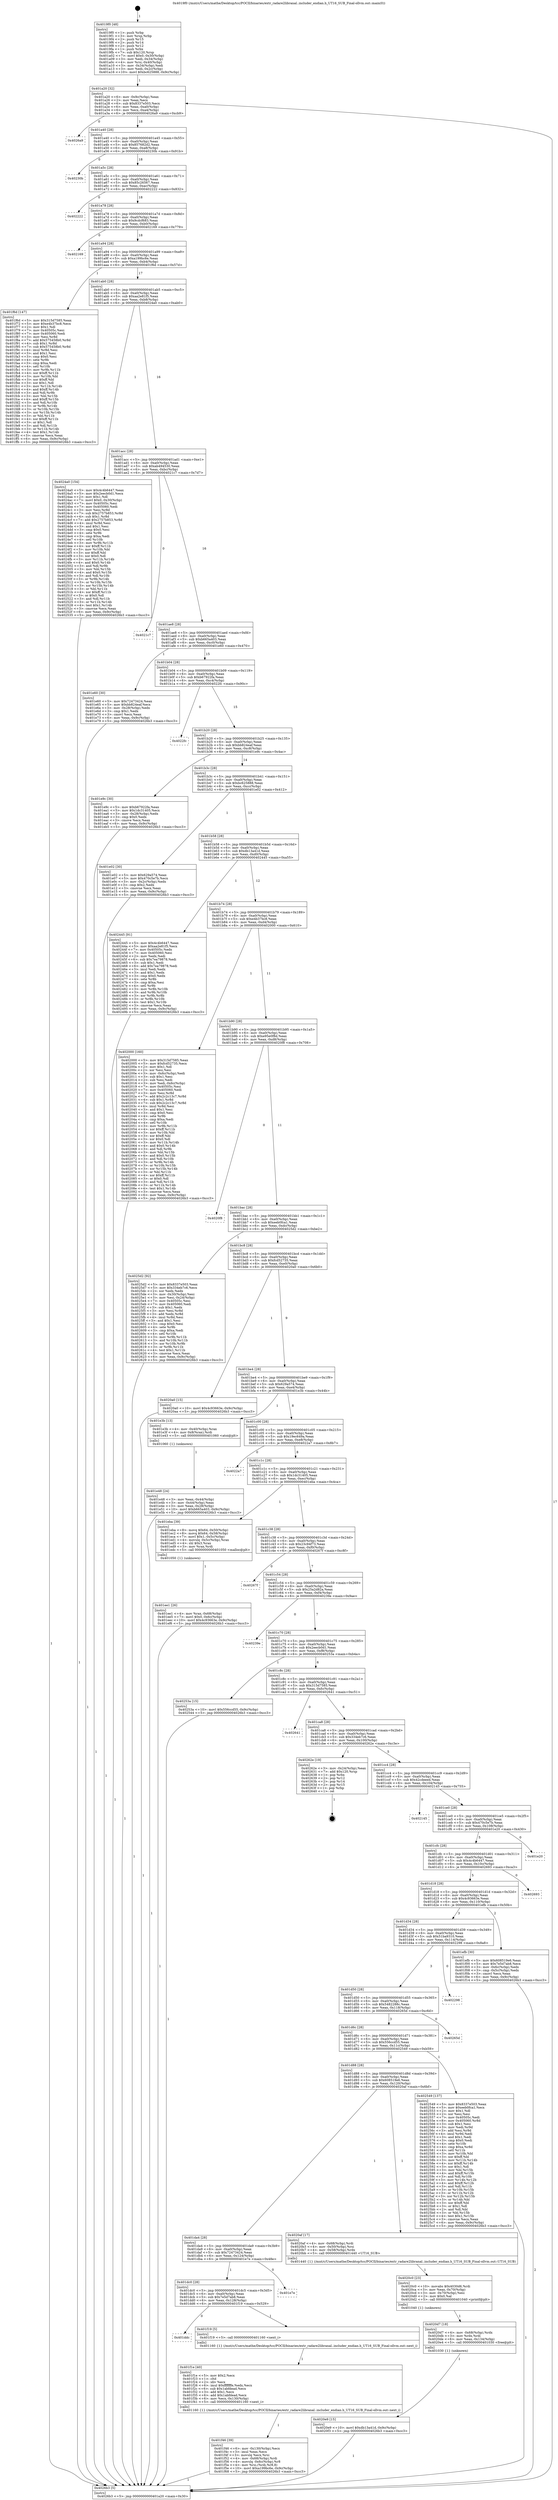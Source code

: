 digraph "0x4019f0" {
  label = "0x4019f0 (/mnt/c/Users/mathe/Desktop/tcc/POCII/binaries/extr_radare2libranal..includer_endian.h_UT16_SUB_Final-ollvm.out::main(0))"
  labelloc = "t"
  node[shape=record]

  Entry [label="",width=0.3,height=0.3,shape=circle,fillcolor=black,style=filled]
  "0x401a20" [label="{
     0x401a20 [32]\l
     | [instrs]\l
     &nbsp;&nbsp;0x401a20 \<+6\>: mov -0x9c(%rbp),%eax\l
     &nbsp;&nbsp;0x401a26 \<+2\>: mov %eax,%ecx\l
     &nbsp;&nbsp;0x401a28 \<+6\>: sub $0x8337e503,%ecx\l
     &nbsp;&nbsp;0x401a2e \<+6\>: mov %eax,-0xa0(%rbp)\l
     &nbsp;&nbsp;0x401a34 \<+6\>: mov %ecx,-0xa4(%rbp)\l
     &nbsp;&nbsp;0x401a3a \<+6\>: je 00000000004026a9 \<main+0xcb9\>\l
  }"]
  "0x4026a9" [label="{
     0x4026a9\l
  }", style=dashed]
  "0x401a40" [label="{
     0x401a40 [28]\l
     | [instrs]\l
     &nbsp;&nbsp;0x401a40 \<+5\>: jmp 0000000000401a45 \<main+0x55\>\l
     &nbsp;&nbsp;0x401a45 \<+6\>: mov -0xa0(%rbp),%eax\l
     &nbsp;&nbsp;0x401a4b \<+5\>: sub $0x857682d2,%eax\l
     &nbsp;&nbsp;0x401a50 \<+6\>: mov %eax,-0xa8(%rbp)\l
     &nbsp;&nbsp;0x401a56 \<+6\>: je 000000000040230b \<main+0x91b\>\l
  }"]
  Exit [label="",width=0.3,height=0.3,shape=circle,fillcolor=black,style=filled,peripheries=2]
  "0x40230b" [label="{
     0x40230b\l
  }", style=dashed]
  "0x401a5c" [label="{
     0x401a5c [28]\l
     | [instrs]\l
     &nbsp;&nbsp;0x401a5c \<+5\>: jmp 0000000000401a61 \<main+0x71\>\l
     &nbsp;&nbsp;0x401a61 \<+6\>: mov -0xa0(%rbp),%eax\l
     &nbsp;&nbsp;0x401a67 \<+5\>: sub $0x85c26567,%eax\l
     &nbsp;&nbsp;0x401a6c \<+6\>: mov %eax,-0xac(%rbp)\l
     &nbsp;&nbsp;0x401a72 \<+6\>: je 0000000000402222 \<main+0x832\>\l
  }"]
  "0x4020e9" [label="{
     0x4020e9 [15]\l
     | [instrs]\l
     &nbsp;&nbsp;0x4020e9 \<+10\>: movl $0xdb13a41d,-0x9c(%rbp)\l
     &nbsp;&nbsp;0x4020f3 \<+5\>: jmp 00000000004026b3 \<main+0xcc3\>\l
  }"]
  "0x402222" [label="{
     0x402222\l
  }", style=dashed]
  "0x401a78" [label="{
     0x401a78 [28]\l
     | [instrs]\l
     &nbsp;&nbsp;0x401a78 \<+5\>: jmp 0000000000401a7d \<main+0x8d\>\l
     &nbsp;&nbsp;0x401a7d \<+6\>: mov -0xa0(%rbp),%eax\l
     &nbsp;&nbsp;0x401a83 \<+5\>: sub $0x9cdcf683,%eax\l
     &nbsp;&nbsp;0x401a88 \<+6\>: mov %eax,-0xb0(%rbp)\l
     &nbsp;&nbsp;0x401a8e \<+6\>: je 0000000000402169 \<main+0x779\>\l
  }"]
  "0x4020d7" [label="{
     0x4020d7 [18]\l
     | [instrs]\l
     &nbsp;&nbsp;0x4020d7 \<+4\>: mov -0x68(%rbp),%rdx\l
     &nbsp;&nbsp;0x4020db \<+3\>: mov %rdx,%rdi\l
     &nbsp;&nbsp;0x4020de \<+6\>: mov %eax,-0x134(%rbp)\l
     &nbsp;&nbsp;0x4020e4 \<+5\>: call 0000000000401030 \<free@plt\>\l
     | [calls]\l
     &nbsp;&nbsp;0x401030 \{1\} (unknown)\l
  }"]
  "0x402169" [label="{
     0x402169\l
  }", style=dashed]
  "0x401a94" [label="{
     0x401a94 [28]\l
     | [instrs]\l
     &nbsp;&nbsp;0x401a94 \<+5\>: jmp 0000000000401a99 \<main+0xa9\>\l
     &nbsp;&nbsp;0x401a99 \<+6\>: mov -0xa0(%rbp),%eax\l
     &nbsp;&nbsp;0x401a9f \<+5\>: sub $0xa199bc6e,%eax\l
     &nbsp;&nbsp;0x401aa4 \<+6\>: mov %eax,-0xb4(%rbp)\l
     &nbsp;&nbsp;0x401aaa \<+6\>: je 0000000000401f6d \<main+0x57d\>\l
  }"]
  "0x4020c0" [label="{
     0x4020c0 [23]\l
     | [instrs]\l
     &nbsp;&nbsp;0x4020c0 \<+10\>: movabs $0x4030d6,%rdi\l
     &nbsp;&nbsp;0x4020ca \<+3\>: mov %eax,-0x70(%rbp)\l
     &nbsp;&nbsp;0x4020cd \<+3\>: mov -0x70(%rbp),%esi\l
     &nbsp;&nbsp;0x4020d0 \<+2\>: mov $0x0,%al\l
     &nbsp;&nbsp;0x4020d2 \<+5\>: call 0000000000401040 \<printf@plt\>\l
     | [calls]\l
     &nbsp;&nbsp;0x401040 \{1\} (unknown)\l
  }"]
  "0x401f6d" [label="{
     0x401f6d [147]\l
     | [instrs]\l
     &nbsp;&nbsp;0x401f6d \<+5\>: mov $0x315d7585,%eax\l
     &nbsp;&nbsp;0x401f72 \<+5\>: mov $0xe4b37bc8,%ecx\l
     &nbsp;&nbsp;0x401f77 \<+2\>: mov $0x1,%dl\l
     &nbsp;&nbsp;0x401f79 \<+7\>: mov 0x40505c,%esi\l
     &nbsp;&nbsp;0x401f80 \<+7\>: mov 0x405060,%edi\l
     &nbsp;&nbsp;0x401f87 \<+3\>: mov %esi,%r8d\l
     &nbsp;&nbsp;0x401f8a \<+7\>: add $0x575458b0,%r8d\l
     &nbsp;&nbsp;0x401f91 \<+4\>: sub $0x1,%r8d\l
     &nbsp;&nbsp;0x401f95 \<+7\>: sub $0x575458b0,%r8d\l
     &nbsp;&nbsp;0x401f9c \<+4\>: imul %r8d,%esi\l
     &nbsp;&nbsp;0x401fa0 \<+3\>: and $0x1,%esi\l
     &nbsp;&nbsp;0x401fa3 \<+3\>: cmp $0x0,%esi\l
     &nbsp;&nbsp;0x401fa6 \<+4\>: sete %r9b\l
     &nbsp;&nbsp;0x401faa \<+3\>: cmp $0xa,%edi\l
     &nbsp;&nbsp;0x401fad \<+4\>: setl %r10b\l
     &nbsp;&nbsp;0x401fb1 \<+3\>: mov %r9b,%r11b\l
     &nbsp;&nbsp;0x401fb4 \<+4\>: xor $0xff,%r11b\l
     &nbsp;&nbsp;0x401fb8 \<+3\>: mov %r10b,%bl\l
     &nbsp;&nbsp;0x401fbb \<+3\>: xor $0xff,%bl\l
     &nbsp;&nbsp;0x401fbe \<+3\>: xor $0x1,%dl\l
     &nbsp;&nbsp;0x401fc1 \<+3\>: mov %r11b,%r14b\l
     &nbsp;&nbsp;0x401fc4 \<+4\>: and $0xff,%r14b\l
     &nbsp;&nbsp;0x401fc8 \<+3\>: and %dl,%r9b\l
     &nbsp;&nbsp;0x401fcb \<+3\>: mov %bl,%r15b\l
     &nbsp;&nbsp;0x401fce \<+4\>: and $0xff,%r15b\l
     &nbsp;&nbsp;0x401fd2 \<+3\>: and %dl,%r10b\l
     &nbsp;&nbsp;0x401fd5 \<+3\>: or %r9b,%r14b\l
     &nbsp;&nbsp;0x401fd8 \<+3\>: or %r10b,%r15b\l
     &nbsp;&nbsp;0x401fdb \<+3\>: xor %r15b,%r14b\l
     &nbsp;&nbsp;0x401fde \<+3\>: or %bl,%r11b\l
     &nbsp;&nbsp;0x401fe1 \<+4\>: xor $0xff,%r11b\l
     &nbsp;&nbsp;0x401fe5 \<+3\>: or $0x1,%dl\l
     &nbsp;&nbsp;0x401fe8 \<+3\>: and %dl,%r11b\l
     &nbsp;&nbsp;0x401feb \<+3\>: or %r11b,%r14b\l
     &nbsp;&nbsp;0x401fee \<+4\>: test $0x1,%r14b\l
     &nbsp;&nbsp;0x401ff2 \<+3\>: cmovne %ecx,%eax\l
     &nbsp;&nbsp;0x401ff5 \<+6\>: mov %eax,-0x9c(%rbp)\l
     &nbsp;&nbsp;0x401ffb \<+5\>: jmp 00000000004026b3 \<main+0xcc3\>\l
  }"]
  "0x401ab0" [label="{
     0x401ab0 [28]\l
     | [instrs]\l
     &nbsp;&nbsp;0x401ab0 \<+5\>: jmp 0000000000401ab5 \<main+0xc5\>\l
     &nbsp;&nbsp;0x401ab5 \<+6\>: mov -0xa0(%rbp),%eax\l
     &nbsp;&nbsp;0x401abb \<+5\>: sub $0xaa2e81f5,%eax\l
     &nbsp;&nbsp;0x401ac0 \<+6\>: mov %eax,-0xb8(%rbp)\l
     &nbsp;&nbsp;0x401ac6 \<+6\>: je 00000000004024a0 \<main+0xab0\>\l
  }"]
  "0x401f46" [label="{
     0x401f46 [39]\l
     | [instrs]\l
     &nbsp;&nbsp;0x401f46 \<+6\>: mov -0x130(%rbp),%ecx\l
     &nbsp;&nbsp;0x401f4c \<+3\>: imul %eax,%ecx\l
     &nbsp;&nbsp;0x401f4f \<+3\>: movslq %ecx,%rsi\l
     &nbsp;&nbsp;0x401f52 \<+4\>: mov -0x68(%rbp),%rdi\l
     &nbsp;&nbsp;0x401f56 \<+4\>: movslq -0x6c(%rbp),%r8\l
     &nbsp;&nbsp;0x401f5a \<+4\>: mov %rsi,(%rdi,%r8,8)\l
     &nbsp;&nbsp;0x401f5e \<+10\>: movl $0xa199bc6e,-0x9c(%rbp)\l
     &nbsp;&nbsp;0x401f68 \<+5\>: jmp 00000000004026b3 \<main+0xcc3\>\l
  }"]
  "0x4024a0" [label="{
     0x4024a0 [154]\l
     | [instrs]\l
     &nbsp;&nbsp;0x4024a0 \<+5\>: mov $0x4c4b6447,%eax\l
     &nbsp;&nbsp;0x4024a5 \<+5\>: mov $0x2eecb0d1,%ecx\l
     &nbsp;&nbsp;0x4024aa \<+2\>: mov $0x1,%dl\l
     &nbsp;&nbsp;0x4024ac \<+7\>: movl $0x0,-0x30(%rbp)\l
     &nbsp;&nbsp;0x4024b3 \<+7\>: mov 0x40505c,%esi\l
     &nbsp;&nbsp;0x4024ba \<+7\>: mov 0x405060,%edi\l
     &nbsp;&nbsp;0x4024c1 \<+3\>: mov %esi,%r8d\l
     &nbsp;&nbsp;0x4024c4 \<+7\>: sub $0x2757b853,%r8d\l
     &nbsp;&nbsp;0x4024cb \<+4\>: sub $0x1,%r8d\l
     &nbsp;&nbsp;0x4024cf \<+7\>: add $0x2757b853,%r8d\l
     &nbsp;&nbsp;0x4024d6 \<+4\>: imul %r8d,%esi\l
     &nbsp;&nbsp;0x4024da \<+3\>: and $0x1,%esi\l
     &nbsp;&nbsp;0x4024dd \<+3\>: cmp $0x0,%esi\l
     &nbsp;&nbsp;0x4024e0 \<+4\>: sete %r9b\l
     &nbsp;&nbsp;0x4024e4 \<+3\>: cmp $0xa,%edi\l
     &nbsp;&nbsp;0x4024e7 \<+4\>: setl %r10b\l
     &nbsp;&nbsp;0x4024eb \<+3\>: mov %r9b,%r11b\l
     &nbsp;&nbsp;0x4024ee \<+4\>: xor $0xff,%r11b\l
     &nbsp;&nbsp;0x4024f2 \<+3\>: mov %r10b,%bl\l
     &nbsp;&nbsp;0x4024f5 \<+3\>: xor $0xff,%bl\l
     &nbsp;&nbsp;0x4024f8 \<+3\>: xor $0x0,%dl\l
     &nbsp;&nbsp;0x4024fb \<+3\>: mov %r11b,%r14b\l
     &nbsp;&nbsp;0x4024fe \<+4\>: and $0x0,%r14b\l
     &nbsp;&nbsp;0x402502 \<+3\>: and %dl,%r9b\l
     &nbsp;&nbsp;0x402505 \<+3\>: mov %bl,%r15b\l
     &nbsp;&nbsp;0x402508 \<+4\>: and $0x0,%r15b\l
     &nbsp;&nbsp;0x40250c \<+3\>: and %dl,%r10b\l
     &nbsp;&nbsp;0x40250f \<+3\>: or %r9b,%r14b\l
     &nbsp;&nbsp;0x402512 \<+3\>: or %r10b,%r15b\l
     &nbsp;&nbsp;0x402515 \<+3\>: xor %r15b,%r14b\l
     &nbsp;&nbsp;0x402518 \<+3\>: or %bl,%r11b\l
     &nbsp;&nbsp;0x40251b \<+4\>: xor $0xff,%r11b\l
     &nbsp;&nbsp;0x40251f \<+3\>: or $0x0,%dl\l
     &nbsp;&nbsp;0x402522 \<+3\>: and %dl,%r11b\l
     &nbsp;&nbsp;0x402525 \<+3\>: or %r11b,%r14b\l
     &nbsp;&nbsp;0x402528 \<+4\>: test $0x1,%r14b\l
     &nbsp;&nbsp;0x40252c \<+3\>: cmovne %ecx,%eax\l
     &nbsp;&nbsp;0x40252f \<+6\>: mov %eax,-0x9c(%rbp)\l
     &nbsp;&nbsp;0x402535 \<+5\>: jmp 00000000004026b3 \<main+0xcc3\>\l
  }"]
  "0x401acc" [label="{
     0x401acc [28]\l
     | [instrs]\l
     &nbsp;&nbsp;0x401acc \<+5\>: jmp 0000000000401ad1 \<main+0xe1\>\l
     &nbsp;&nbsp;0x401ad1 \<+6\>: mov -0xa0(%rbp),%eax\l
     &nbsp;&nbsp;0x401ad7 \<+5\>: sub $0xab494530,%eax\l
     &nbsp;&nbsp;0x401adc \<+6\>: mov %eax,-0xbc(%rbp)\l
     &nbsp;&nbsp;0x401ae2 \<+6\>: je 00000000004021c7 \<main+0x7d7\>\l
  }"]
  "0x401f1e" [label="{
     0x401f1e [40]\l
     | [instrs]\l
     &nbsp;&nbsp;0x401f1e \<+5\>: mov $0x2,%ecx\l
     &nbsp;&nbsp;0x401f23 \<+1\>: cltd\l
     &nbsp;&nbsp;0x401f24 \<+2\>: idiv %ecx\l
     &nbsp;&nbsp;0x401f26 \<+6\>: imul $0xfffffffe,%edx,%ecx\l
     &nbsp;&nbsp;0x401f2c \<+6\>: sub $0x1abfdead,%ecx\l
     &nbsp;&nbsp;0x401f32 \<+3\>: add $0x1,%ecx\l
     &nbsp;&nbsp;0x401f35 \<+6\>: add $0x1abfdead,%ecx\l
     &nbsp;&nbsp;0x401f3b \<+6\>: mov %ecx,-0x130(%rbp)\l
     &nbsp;&nbsp;0x401f41 \<+5\>: call 0000000000401160 \<next_i\>\l
     | [calls]\l
     &nbsp;&nbsp;0x401160 \{1\} (/mnt/c/Users/mathe/Desktop/tcc/POCII/binaries/extr_radare2libranal..includer_endian.h_UT16_SUB_Final-ollvm.out::next_i)\l
  }"]
  "0x4021c7" [label="{
     0x4021c7\l
  }", style=dashed]
  "0x401ae8" [label="{
     0x401ae8 [28]\l
     | [instrs]\l
     &nbsp;&nbsp;0x401ae8 \<+5\>: jmp 0000000000401aed \<main+0xfd\>\l
     &nbsp;&nbsp;0x401aed \<+6\>: mov -0xa0(%rbp),%eax\l
     &nbsp;&nbsp;0x401af3 \<+5\>: sub $0xb665a403,%eax\l
     &nbsp;&nbsp;0x401af8 \<+6\>: mov %eax,-0xc0(%rbp)\l
     &nbsp;&nbsp;0x401afe \<+6\>: je 0000000000401e60 \<main+0x470\>\l
  }"]
  "0x401ddc" [label="{
     0x401ddc\l
  }", style=dashed]
  "0x401e60" [label="{
     0x401e60 [30]\l
     | [instrs]\l
     &nbsp;&nbsp;0x401e60 \<+5\>: mov $0x72473424,%eax\l
     &nbsp;&nbsp;0x401e65 \<+5\>: mov $0xbb824eaf,%ecx\l
     &nbsp;&nbsp;0x401e6a \<+3\>: mov -0x28(%rbp),%edx\l
     &nbsp;&nbsp;0x401e6d \<+3\>: cmp $0x1,%edx\l
     &nbsp;&nbsp;0x401e70 \<+3\>: cmovl %ecx,%eax\l
     &nbsp;&nbsp;0x401e73 \<+6\>: mov %eax,-0x9c(%rbp)\l
     &nbsp;&nbsp;0x401e79 \<+5\>: jmp 00000000004026b3 \<main+0xcc3\>\l
  }"]
  "0x401b04" [label="{
     0x401b04 [28]\l
     | [instrs]\l
     &nbsp;&nbsp;0x401b04 \<+5\>: jmp 0000000000401b09 \<main+0x119\>\l
     &nbsp;&nbsp;0x401b09 \<+6\>: mov -0xa0(%rbp),%eax\l
     &nbsp;&nbsp;0x401b0f \<+5\>: sub $0xb67922fa,%eax\l
     &nbsp;&nbsp;0x401b14 \<+6\>: mov %eax,-0xc4(%rbp)\l
     &nbsp;&nbsp;0x401b1a \<+6\>: je 00000000004022fc \<main+0x90c\>\l
  }"]
  "0x401f19" [label="{
     0x401f19 [5]\l
     | [instrs]\l
     &nbsp;&nbsp;0x401f19 \<+5\>: call 0000000000401160 \<next_i\>\l
     | [calls]\l
     &nbsp;&nbsp;0x401160 \{1\} (/mnt/c/Users/mathe/Desktop/tcc/POCII/binaries/extr_radare2libranal..includer_endian.h_UT16_SUB_Final-ollvm.out::next_i)\l
  }"]
  "0x4022fc" [label="{
     0x4022fc\l
  }", style=dashed]
  "0x401b20" [label="{
     0x401b20 [28]\l
     | [instrs]\l
     &nbsp;&nbsp;0x401b20 \<+5\>: jmp 0000000000401b25 \<main+0x135\>\l
     &nbsp;&nbsp;0x401b25 \<+6\>: mov -0xa0(%rbp),%eax\l
     &nbsp;&nbsp;0x401b2b \<+5\>: sub $0xbb824eaf,%eax\l
     &nbsp;&nbsp;0x401b30 \<+6\>: mov %eax,-0xc8(%rbp)\l
     &nbsp;&nbsp;0x401b36 \<+6\>: je 0000000000401e9c \<main+0x4ac\>\l
  }"]
  "0x401dc0" [label="{
     0x401dc0 [28]\l
     | [instrs]\l
     &nbsp;&nbsp;0x401dc0 \<+5\>: jmp 0000000000401dc5 \<main+0x3d5\>\l
     &nbsp;&nbsp;0x401dc5 \<+6\>: mov -0xa0(%rbp),%eax\l
     &nbsp;&nbsp;0x401dcb \<+5\>: sub $0x7e5d7ab8,%eax\l
     &nbsp;&nbsp;0x401dd0 \<+6\>: mov %eax,-0x128(%rbp)\l
     &nbsp;&nbsp;0x401dd6 \<+6\>: je 0000000000401f19 \<main+0x529\>\l
  }"]
  "0x401e9c" [label="{
     0x401e9c [30]\l
     | [instrs]\l
     &nbsp;&nbsp;0x401e9c \<+5\>: mov $0xb67922fa,%eax\l
     &nbsp;&nbsp;0x401ea1 \<+5\>: mov $0x1dc31405,%ecx\l
     &nbsp;&nbsp;0x401ea6 \<+3\>: mov -0x28(%rbp),%edx\l
     &nbsp;&nbsp;0x401ea9 \<+3\>: cmp $0x0,%edx\l
     &nbsp;&nbsp;0x401eac \<+3\>: cmove %ecx,%eax\l
     &nbsp;&nbsp;0x401eaf \<+6\>: mov %eax,-0x9c(%rbp)\l
     &nbsp;&nbsp;0x401eb5 \<+5\>: jmp 00000000004026b3 \<main+0xcc3\>\l
  }"]
  "0x401b3c" [label="{
     0x401b3c [28]\l
     | [instrs]\l
     &nbsp;&nbsp;0x401b3c \<+5\>: jmp 0000000000401b41 \<main+0x151\>\l
     &nbsp;&nbsp;0x401b41 \<+6\>: mov -0xa0(%rbp),%eax\l
     &nbsp;&nbsp;0x401b47 \<+5\>: sub $0xbc625888,%eax\l
     &nbsp;&nbsp;0x401b4c \<+6\>: mov %eax,-0xcc(%rbp)\l
     &nbsp;&nbsp;0x401b52 \<+6\>: je 0000000000401e02 \<main+0x412\>\l
  }"]
  "0x401e7e" [label="{
     0x401e7e\l
  }", style=dashed]
  "0x401e02" [label="{
     0x401e02 [30]\l
     | [instrs]\l
     &nbsp;&nbsp;0x401e02 \<+5\>: mov $0x629a574,%eax\l
     &nbsp;&nbsp;0x401e07 \<+5\>: mov $0x470c5e7b,%ecx\l
     &nbsp;&nbsp;0x401e0c \<+3\>: mov -0x2c(%rbp),%edx\l
     &nbsp;&nbsp;0x401e0f \<+3\>: cmp $0x2,%edx\l
     &nbsp;&nbsp;0x401e12 \<+3\>: cmovne %ecx,%eax\l
     &nbsp;&nbsp;0x401e15 \<+6\>: mov %eax,-0x9c(%rbp)\l
     &nbsp;&nbsp;0x401e1b \<+5\>: jmp 00000000004026b3 \<main+0xcc3\>\l
  }"]
  "0x401b58" [label="{
     0x401b58 [28]\l
     | [instrs]\l
     &nbsp;&nbsp;0x401b58 \<+5\>: jmp 0000000000401b5d \<main+0x16d\>\l
     &nbsp;&nbsp;0x401b5d \<+6\>: mov -0xa0(%rbp),%eax\l
     &nbsp;&nbsp;0x401b63 \<+5\>: sub $0xdb13a41d,%eax\l
     &nbsp;&nbsp;0x401b68 \<+6\>: mov %eax,-0xd0(%rbp)\l
     &nbsp;&nbsp;0x401b6e \<+6\>: je 0000000000402445 \<main+0xa55\>\l
  }"]
  "0x4026b3" [label="{
     0x4026b3 [5]\l
     | [instrs]\l
     &nbsp;&nbsp;0x4026b3 \<+5\>: jmp 0000000000401a20 \<main+0x30\>\l
  }"]
  "0x4019f0" [label="{
     0x4019f0 [48]\l
     | [instrs]\l
     &nbsp;&nbsp;0x4019f0 \<+1\>: push %rbp\l
     &nbsp;&nbsp;0x4019f1 \<+3\>: mov %rsp,%rbp\l
     &nbsp;&nbsp;0x4019f4 \<+2\>: push %r15\l
     &nbsp;&nbsp;0x4019f6 \<+2\>: push %r14\l
     &nbsp;&nbsp;0x4019f8 \<+2\>: push %r12\l
     &nbsp;&nbsp;0x4019fa \<+1\>: push %rbx\l
     &nbsp;&nbsp;0x4019fb \<+7\>: sub $0x120,%rsp\l
     &nbsp;&nbsp;0x401a02 \<+7\>: movl $0x0,-0x30(%rbp)\l
     &nbsp;&nbsp;0x401a09 \<+3\>: mov %edi,-0x34(%rbp)\l
     &nbsp;&nbsp;0x401a0c \<+4\>: mov %rsi,-0x40(%rbp)\l
     &nbsp;&nbsp;0x401a10 \<+3\>: mov -0x34(%rbp),%edi\l
     &nbsp;&nbsp;0x401a13 \<+3\>: mov %edi,-0x2c(%rbp)\l
     &nbsp;&nbsp;0x401a16 \<+10\>: movl $0xbc625888,-0x9c(%rbp)\l
  }"]
  "0x401da4" [label="{
     0x401da4 [28]\l
     | [instrs]\l
     &nbsp;&nbsp;0x401da4 \<+5\>: jmp 0000000000401da9 \<main+0x3b9\>\l
     &nbsp;&nbsp;0x401da9 \<+6\>: mov -0xa0(%rbp),%eax\l
     &nbsp;&nbsp;0x401daf \<+5\>: sub $0x72473424,%eax\l
     &nbsp;&nbsp;0x401db4 \<+6\>: mov %eax,-0x124(%rbp)\l
     &nbsp;&nbsp;0x401dba \<+6\>: je 0000000000401e7e \<main+0x48e\>\l
  }"]
  "0x402445" [label="{
     0x402445 [91]\l
     | [instrs]\l
     &nbsp;&nbsp;0x402445 \<+5\>: mov $0x4c4b6447,%eax\l
     &nbsp;&nbsp;0x40244a \<+5\>: mov $0xaa2e81f5,%ecx\l
     &nbsp;&nbsp;0x40244f \<+7\>: mov 0x40505c,%edx\l
     &nbsp;&nbsp;0x402456 \<+7\>: mov 0x405060,%esi\l
     &nbsp;&nbsp;0x40245d \<+2\>: mov %edx,%edi\l
     &nbsp;&nbsp;0x40245f \<+6\>: sub $0x7ea79878,%edi\l
     &nbsp;&nbsp;0x402465 \<+3\>: sub $0x1,%edi\l
     &nbsp;&nbsp;0x402468 \<+6\>: add $0x7ea79878,%edi\l
     &nbsp;&nbsp;0x40246e \<+3\>: imul %edi,%edx\l
     &nbsp;&nbsp;0x402471 \<+3\>: and $0x1,%edx\l
     &nbsp;&nbsp;0x402474 \<+3\>: cmp $0x0,%edx\l
     &nbsp;&nbsp;0x402477 \<+4\>: sete %r8b\l
     &nbsp;&nbsp;0x40247b \<+3\>: cmp $0xa,%esi\l
     &nbsp;&nbsp;0x40247e \<+4\>: setl %r9b\l
     &nbsp;&nbsp;0x402482 \<+3\>: mov %r8b,%r10b\l
     &nbsp;&nbsp;0x402485 \<+3\>: and %r9b,%r10b\l
     &nbsp;&nbsp;0x402488 \<+3\>: xor %r9b,%r8b\l
     &nbsp;&nbsp;0x40248b \<+3\>: or %r8b,%r10b\l
     &nbsp;&nbsp;0x40248e \<+4\>: test $0x1,%r10b\l
     &nbsp;&nbsp;0x402492 \<+3\>: cmovne %ecx,%eax\l
     &nbsp;&nbsp;0x402495 \<+6\>: mov %eax,-0x9c(%rbp)\l
     &nbsp;&nbsp;0x40249b \<+5\>: jmp 00000000004026b3 \<main+0xcc3\>\l
  }"]
  "0x401b74" [label="{
     0x401b74 [28]\l
     | [instrs]\l
     &nbsp;&nbsp;0x401b74 \<+5\>: jmp 0000000000401b79 \<main+0x189\>\l
     &nbsp;&nbsp;0x401b79 \<+6\>: mov -0xa0(%rbp),%eax\l
     &nbsp;&nbsp;0x401b7f \<+5\>: sub $0xe4b37bc8,%eax\l
     &nbsp;&nbsp;0x401b84 \<+6\>: mov %eax,-0xd4(%rbp)\l
     &nbsp;&nbsp;0x401b8a \<+6\>: je 0000000000402000 \<main+0x610\>\l
  }"]
  "0x4020af" [label="{
     0x4020af [17]\l
     | [instrs]\l
     &nbsp;&nbsp;0x4020af \<+4\>: mov -0x68(%rbp),%rdi\l
     &nbsp;&nbsp;0x4020b3 \<+4\>: mov -0x50(%rbp),%rsi\l
     &nbsp;&nbsp;0x4020b7 \<+4\>: mov -0x58(%rbp),%rdx\l
     &nbsp;&nbsp;0x4020bb \<+5\>: call 0000000000401440 \<UT16_SUB\>\l
     | [calls]\l
     &nbsp;&nbsp;0x401440 \{1\} (/mnt/c/Users/mathe/Desktop/tcc/POCII/binaries/extr_radare2libranal..includer_endian.h_UT16_SUB_Final-ollvm.out::UT16_SUB)\l
  }"]
  "0x402000" [label="{
     0x402000 [160]\l
     | [instrs]\l
     &nbsp;&nbsp;0x402000 \<+5\>: mov $0x315d7585,%eax\l
     &nbsp;&nbsp;0x402005 \<+5\>: mov $0xfcd52735,%ecx\l
     &nbsp;&nbsp;0x40200a \<+2\>: mov $0x1,%dl\l
     &nbsp;&nbsp;0x40200c \<+2\>: xor %esi,%esi\l
     &nbsp;&nbsp;0x40200e \<+3\>: mov -0x6c(%rbp),%edi\l
     &nbsp;&nbsp;0x402011 \<+3\>: sub $0x1,%esi\l
     &nbsp;&nbsp;0x402014 \<+2\>: sub %esi,%edi\l
     &nbsp;&nbsp;0x402016 \<+3\>: mov %edi,-0x6c(%rbp)\l
     &nbsp;&nbsp;0x402019 \<+7\>: mov 0x40505c,%esi\l
     &nbsp;&nbsp;0x402020 \<+7\>: mov 0x405060,%edi\l
     &nbsp;&nbsp;0x402027 \<+3\>: mov %esi,%r8d\l
     &nbsp;&nbsp;0x40202a \<+7\>: add $0x2c2c13c7,%r8d\l
     &nbsp;&nbsp;0x402031 \<+4\>: sub $0x1,%r8d\l
     &nbsp;&nbsp;0x402035 \<+7\>: sub $0x2c2c13c7,%r8d\l
     &nbsp;&nbsp;0x40203c \<+4\>: imul %r8d,%esi\l
     &nbsp;&nbsp;0x402040 \<+3\>: and $0x1,%esi\l
     &nbsp;&nbsp;0x402043 \<+3\>: cmp $0x0,%esi\l
     &nbsp;&nbsp;0x402046 \<+4\>: sete %r9b\l
     &nbsp;&nbsp;0x40204a \<+3\>: cmp $0xa,%edi\l
     &nbsp;&nbsp;0x40204d \<+4\>: setl %r10b\l
     &nbsp;&nbsp;0x402051 \<+3\>: mov %r9b,%r11b\l
     &nbsp;&nbsp;0x402054 \<+4\>: xor $0xff,%r11b\l
     &nbsp;&nbsp;0x402058 \<+3\>: mov %r10b,%bl\l
     &nbsp;&nbsp;0x40205b \<+3\>: xor $0xff,%bl\l
     &nbsp;&nbsp;0x40205e \<+3\>: xor $0x0,%dl\l
     &nbsp;&nbsp;0x402061 \<+3\>: mov %r11b,%r14b\l
     &nbsp;&nbsp;0x402064 \<+4\>: and $0x0,%r14b\l
     &nbsp;&nbsp;0x402068 \<+3\>: and %dl,%r9b\l
     &nbsp;&nbsp;0x40206b \<+3\>: mov %bl,%r15b\l
     &nbsp;&nbsp;0x40206e \<+4\>: and $0x0,%r15b\l
     &nbsp;&nbsp;0x402072 \<+3\>: and %dl,%r10b\l
     &nbsp;&nbsp;0x402075 \<+3\>: or %r9b,%r14b\l
     &nbsp;&nbsp;0x402078 \<+3\>: or %r10b,%r15b\l
     &nbsp;&nbsp;0x40207b \<+3\>: xor %r15b,%r14b\l
     &nbsp;&nbsp;0x40207e \<+3\>: or %bl,%r11b\l
     &nbsp;&nbsp;0x402081 \<+4\>: xor $0xff,%r11b\l
     &nbsp;&nbsp;0x402085 \<+3\>: or $0x0,%dl\l
     &nbsp;&nbsp;0x402088 \<+3\>: and %dl,%r11b\l
     &nbsp;&nbsp;0x40208b \<+3\>: or %r11b,%r14b\l
     &nbsp;&nbsp;0x40208e \<+4\>: test $0x1,%r14b\l
     &nbsp;&nbsp;0x402092 \<+3\>: cmovne %ecx,%eax\l
     &nbsp;&nbsp;0x402095 \<+6\>: mov %eax,-0x9c(%rbp)\l
     &nbsp;&nbsp;0x40209b \<+5\>: jmp 00000000004026b3 \<main+0xcc3\>\l
  }"]
  "0x401b90" [label="{
     0x401b90 [28]\l
     | [instrs]\l
     &nbsp;&nbsp;0x401b90 \<+5\>: jmp 0000000000401b95 \<main+0x1a5\>\l
     &nbsp;&nbsp;0x401b95 \<+6\>: mov -0xa0(%rbp),%eax\l
     &nbsp;&nbsp;0x401b9b \<+5\>: sub $0xe95e0f8d,%eax\l
     &nbsp;&nbsp;0x401ba0 \<+6\>: mov %eax,-0xd8(%rbp)\l
     &nbsp;&nbsp;0x401ba6 \<+6\>: je 00000000004020f8 \<main+0x708\>\l
  }"]
  "0x401d88" [label="{
     0x401d88 [28]\l
     | [instrs]\l
     &nbsp;&nbsp;0x401d88 \<+5\>: jmp 0000000000401d8d \<main+0x39d\>\l
     &nbsp;&nbsp;0x401d8d \<+6\>: mov -0xa0(%rbp),%eax\l
     &nbsp;&nbsp;0x401d93 \<+5\>: sub $0x608519e6,%eax\l
     &nbsp;&nbsp;0x401d98 \<+6\>: mov %eax,-0x120(%rbp)\l
     &nbsp;&nbsp;0x401d9e \<+6\>: je 00000000004020af \<main+0x6bf\>\l
  }"]
  "0x4020f8" [label="{
     0x4020f8\l
  }", style=dashed]
  "0x401bac" [label="{
     0x401bac [28]\l
     | [instrs]\l
     &nbsp;&nbsp;0x401bac \<+5\>: jmp 0000000000401bb1 \<main+0x1c1\>\l
     &nbsp;&nbsp;0x401bb1 \<+6\>: mov -0xa0(%rbp),%eax\l
     &nbsp;&nbsp;0x401bb7 \<+5\>: sub $0xeeb0fca1,%eax\l
     &nbsp;&nbsp;0x401bbc \<+6\>: mov %eax,-0xdc(%rbp)\l
     &nbsp;&nbsp;0x401bc2 \<+6\>: je 00000000004025d2 \<main+0xbe2\>\l
  }"]
  "0x402549" [label="{
     0x402549 [137]\l
     | [instrs]\l
     &nbsp;&nbsp;0x402549 \<+5\>: mov $0x8337e503,%eax\l
     &nbsp;&nbsp;0x40254e \<+5\>: mov $0xeeb0fca1,%ecx\l
     &nbsp;&nbsp;0x402553 \<+2\>: mov $0x1,%dl\l
     &nbsp;&nbsp;0x402555 \<+2\>: xor %esi,%esi\l
     &nbsp;&nbsp;0x402557 \<+7\>: mov 0x40505c,%edi\l
     &nbsp;&nbsp;0x40255e \<+8\>: mov 0x405060,%r8d\l
     &nbsp;&nbsp;0x402566 \<+3\>: sub $0x1,%esi\l
     &nbsp;&nbsp;0x402569 \<+3\>: mov %edi,%r9d\l
     &nbsp;&nbsp;0x40256c \<+3\>: add %esi,%r9d\l
     &nbsp;&nbsp;0x40256f \<+4\>: imul %r9d,%edi\l
     &nbsp;&nbsp;0x402573 \<+3\>: and $0x1,%edi\l
     &nbsp;&nbsp;0x402576 \<+3\>: cmp $0x0,%edi\l
     &nbsp;&nbsp;0x402579 \<+4\>: sete %r10b\l
     &nbsp;&nbsp;0x40257d \<+4\>: cmp $0xa,%r8d\l
     &nbsp;&nbsp;0x402581 \<+4\>: setl %r11b\l
     &nbsp;&nbsp;0x402585 \<+3\>: mov %r10b,%bl\l
     &nbsp;&nbsp;0x402588 \<+3\>: xor $0xff,%bl\l
     &nbsp;&nbsp;0x40258b \<+3\>: mov %r11b,%r14b\l
     &nbsp;&nbsp;0x40258e \<+4\>: xor $0xff,%r14b\l
     &nbsp;&nbsp;0x402592 \<+3\>: xor $0x1,%dl\l
     &nbsp;&nbsp;0x402595 \<+3\>: mov %bl,%r15b\l
     &nbsp;&nbsp;0x402598 \<+4\>: and $0xff,%r15b\l
     &nbsp;&nbsp;0x40259c \<+3\>: and %dl,%r10b\l
     &nbsp;&nbsp;0x40259f \<+3\>: mov %r14b,%r12b\l
     &nbsp;&nbsp;0x4025a2 \<+4\>: and $0xff,%r12b\l
     &nbsp;&nbsp;0x4025a6 \<+3\>: and %dl,%r11b\l
     &nbsp;&nbsp;0x4025a9 \<+3\>: or %r10b,%r15b\l
     &nbsp;&nbsp;0x4025ac \<+3\>: or %r11b,%r12b\l
     &nbsp;&nbsp;0x4025af \<+3\>: xor %r12b,%r15b\l
     &nbsp;&nbsp;0x4025b2 \<+3\>: or %r14b,%bl\l
     &nbsp;&nbsp;0x4025b5 \<+3\>: xor $0xff,%bl\l
     &nbsp;&nbsp;0x4025b8 \<+3\>: or $0x1,%dl\l
     &nbsp;&nbsp;0x4025bb \<+2\>: and %dl,%bl\l
     &nbsp;&nbsp;0x4025bd \<+3\>: or %bl,%r15b\l
     &nbsp;&nbsp;0x4025c0 \<+4\>: test $0x1,%r15b\l
     &nbsp;&nbsp;0x4025c4 \<+3\>: cmovne %ecx,%eax\l
     &nbsp;&nbsp;0x4025c7 \<+6\>: mov %eax,-0x9c(%rbp)\l
     &nbsp;&nbsp;0x4025cd \<+5\>: jmp 00000000004026b3 \<main+0xcc3\>\l
  }"]
  "0x4025d2" [label="{
     0x4025d2 [92]\l
     | [instrs]\l
     &nbsp;&nbsp;0x4025d2 \<+5\>: mov $0x8337e503,%eax\l
     &nbsp;&nbsp;0x4025d7 \<+5\>: mov $0x334eb7c6,%ecx\l
     &nbsp;&nbsp;0x4025dc \<+2\>: xor %edx,%edx\l
     &nbsp;&nbsp;0x4025de \<+3\>: mov -0x30(%rbp),%esi\l
     &nbsp;&nbsp;0x4025e1 \<+3\>: mov %esi,-0x24(%rbp)\l
     &nbsp;&nbsp;0x4025e4 \<+7\>: mov 0x40505c,%esi\l
     &nbsp;&nbsp;0x4025eb \<+7\>: mov 0x405060,%edi\l
     &nbsp;&nbsp;0x4025f2 \<+3\>: sub $0x1,%edx\l
     &nbsp;&nbsp;0x4025f5 \<+3\>: mov %esi,%r8d\l
     &nbsp;&nbsp;0x4025f8 \<+3\>: add %edx,%r8d\l
     &nbsp;&nbsp;0x4025fb \<+4\>: imul %r8d,%esi\l
     &nbsp;&nbsp;0x4025ff \<+3\>: and $0x1,%esi\l
     &nbsp;&nbsp;0x402602 \<+3\>: cmp $0x0,%esi\l
     &nbsp;&nbsp;0x402605 \<+4\>: sete %r9b\l
     &nbsp;&nbsp;0x402609 \<+3\>: cmp $0xa,%edi\l
     &nbsp;&nbsp;0x40260c \<+4\>: setl %r10b\l
     &nbsp;&nbsp;0x402610 \<+3\>: mov %r9b,%r11b\l
     &nbsp;&nbsp;0x402613 \<+3\>: and %r10b,%r11b\l
     &nbsp;&nbsp;0x402616 \<+3\>: xor %r10b,%r9b\l
     &nbsp;&nbsp;0x402619 \<+3\>: or %r9b,%r11b\l
     &nbsp;&nbsp;0x40261c \<+4\>: test $0x1,%r11b\l
     &nbsp;&nbsp;0x402620 \<+3\>: cmovne %ecx,%eax\l
     &nbsp;&nbsp;0x402623 \<+6\>: mov %eax,-0x9c(%rbp)\l
     &nbsp;&nbsp;0x402629 \<+5\>: jmp 00000000004026b3 \<main+0xcc3\>\l
  }"]
  "0x401bc8" [label="{
     0x401bc8 [28]\l
     | [instrs]\l
     &nbsp;&nbsp;0x401bc8 \<+5\>: jmp 0000000000401bcd \<main+0x1dd\>\l
     &nbsp;&nbsp;0x401bcd \<+6\>: mov -0xa0(%rbp),%eax\l
     &nbsp;&nbsp;0x401bd3 \<+5\>: sub $0xfcd52735,%eax\l
     &nbsp;&nbsp;0x401bd8 \<+6\>: mov %eax,-0xe0(%rbp)\l
     &nbsp;&nbsp;0x401bde \<+6\>: je 00000000004020a0 \<main+0x6b0\>\l
  }"]
  "0x401d6c" [label="{
     0x401d6c [28]\l
     | [instrs]\l
     &nbsp;&nbsp;0x401d6c \<+5\>: jmp 0000000000401d71 \<main+0x381\>\l
     &nbsp;&nbsp;0x401d71 \<+6\>: mov -0xa0(%rbp),%eax\l
     &nbsp;&nbsp;0x401d77 \<+5\>: sub $0x556ccd55,%eax\l
     &nbsp;&nbsp;0x401d7c \<+6\>: mov %eax,-0x11c(%rbp)\l
     &nbsp;&nbsp;0x401d82 \<+6\>: je 0000000000402549 \<main+0xb59\>\l
  }"]
  "0x4020a0" [label="{
     0x4020a0 [15]\l
     | [instrs]\l
     &nbsp;&nbsp;0x4020a0 \<+10\>: movl $0x4c93663e,-0x9c(%rbp)\l
     &nbsp;&nbsp;0x4020aa \<+5\>: jmp 00000000004026b3 \<main+0xcc3\>\l
  }"]
  "0x401be4" [label="{
     0x401be4 [28]\l
     | [instrs]\l
     &nbsp;&nbsp;0x401be4 \<+5\>: jmp 0000000000401be9 \<main+0x1f9\>\l
     &nbsp;&nbsp;0x401be9 \<+6\>: mov -0xa0(%rbp),%eax\l
     &nbsp;&nbsp;0x401bef \<+5\>: sub $0x629a574,%eax\l
     &nbsp;&nbsp;0x401bf4 \<+6\>: mov %eax,-0xe4(%rbp)\l
     &nbsp;&nbsp;0x401bfa \<+6\>: je 0000000000401e3b \<main+0x44b\>\l
  }"]
  "0x40265d" [label="{
     0x40265d\l
  }", style=dashed]
  "0x401e3b" [label="{
     0x401e3b [13]\l
     | [instrs]\l
     &nbsp;&nbsp;0x401e3b \<+4\>: mov -0x40(%rbp),%rax\l
     &nbsp;&nbsp;0x401e3f \<+4\>: mov 0x8(%rax),%rdi\l
     &nbsp;&nbsp;0x401e43 \<+5\>: call 0000000000401060 \<atoi@plt\>\l
     | [calls]\l
     &nbsp;&nbsp;0x401060 \{1\} (unknown)\l
  }"]
  "0x401c00" [label="{
     0x401c00 [28]\l
     | [instrs]\l
     &nbsp;&nbsp;0x401c00 \<+5\>: jmp 0000000000401c05 \<main+0x215\>\l
     &nbsp;&nbsp;0x401c05 \<+6\>: mov -0xa0(%rbp),%eax\l
     &nbsp;&nbsp;0x401c0b \<+5\>: sub $0x19ec649a,%eax\l
     &nbsp;&nbsp;0x401c10 \<+6\>: mov %eax,-0xe8(%rbp)\l
     &nbsp;&nbsp;0x401c16 \<+6\>: je 00000000004022a7 \<main+0x8b7\>\l
  }"]
  "0x401e48" [label="{
     0x401e48 [24]\l
     | [instrs]\l
     &nbsp;&nbsp;0x401e48 \<+3\>: mov %eax,-0x44(%rbp)\l
     &nbsp;&nbsp;0x401e4b \<+3\>: mov -0x44(%rbp),%eax\l
     &nbsp;&nbsp;0x401e4e \<+3\>: mov %eax,-0x28(%rbp)\l
     &nbsp;&nbsp;0x401e51 \<+10\>: movl $0xb665a403,-0x9c(%rbp)\l
     &nbsp;&nbsp;0x401e5b \<+5\>: jmp 00000000004026b3 \<main+0xcc3\>\l
  }"]
  "0x401d50" [label="{
     0x401d50 [28]\l
     | [instrs]\l
     &nbsp;&nbsp;0x401d50 \<+5\>: jmp 0000000000401d55 \<main+0x365\>\l
     &nbsp;&nbsp;0x401d55 \<+6\>: mov -0xa0(%rbp),%eax\l
     &nbsp;&nbsp;0x401d5b \<+5\>: sub $0x5482288c,%eax\l
     &nbsp;&nbsp;0x401d60 \<+6\>: mov %eax,-0x118(%rbp)\l
     &nbsp;&nbsp;0x401d66 \<+6\>: je 000000000040265d \<main+0xc6d\>\l
  }"]
  "0x4022a7" [label="{
     0x4022a7\l
  }", style=dashed]
  "0x401c1c" [label="{
     0x401c1c [28]\l
     | [instrs]\l
     &nbsp;&nbsp;0x401c1c \<+5\>: jmp 0000000000401c21 \<main+0x231\>\l
     &nbsp;&nbsp;0x401c21 \<+6\>: mov -0xa0(%rbp),%eax\l
     &nbsp;&nbsp;0x401c27 \<+5\>: sub $0x1dc31405,%eax\l
     &nbsp;&nbsp;0x401c2c \<+6\>: mov %eax,-0xec(%rbp)\l
     &nbsp;&nbsp;0x401c32 \<+6\>: je 0000000000401eba \<main+0x4ca\>\l
  }"]
  "0x402298" [label="{
     0x402298\l
  }", style=dashed]
  "0x401eba" [label="{
     0x401eba [39]\l
     | [instrs]\l
     &nbsp;&nbsp;0x401eba \<+8\>: movq $0x64,-0x50(%rbp)\l
     &nbsp;&nbsp;0x401ec2 \<+8\>: movq $0x64,-0x58(%rbp)\l
     &nbsp;&nbsp;0x401eca \<+7\>: movl $0x1,-0x5c(%rbp)\l
     &nbsp;&nbsp;0x401ed1 \<+4\>: movslq -0x5c(%rbp),%rax\l
     &nbsp;&nbsp;0x401ed5 \<+4\>: shl $0x3,%rax\l
     &nbsp;&nbsp;0x401ed9 \<+3\>: mov %rax,%rdi\l
     &nbsp;&nbsp;0x401edc \<+5\>: call 0000000000401050 \<malloc@plt\>\l
     | [calls]\l
     &nbsp;&nbsp;0x401050 \{1\} (unknown)\l
  }"]
  "0x401c38" [label="{
     0x401c38 [28]\l
     | [instrs]\l
     &nbsp;&nbsp;0x401c38 \<+5\>: jmp 0000000000401c3d \<main+0x24d\>\l
     &nbsp;&nbsp;0x401c3d \<+6\>: mov -0xa0(%rbp),%eax\l
     &nbsp;&nbsp;0x401c43 \<+5\>: sub $0x23c94f73,%eax\l
     &nbsp;&nbsp;0x401c48 \<+6\>: mov %eax,-0xf0(%rbp)\l
     &nbsp;&nbsp;0x401c4e \<+6\>: je 000000000040267f \<main+0xc8f\>\l
  }"]
  "0x401ee1" [label="{
     0x401ee1 [26]\l
     | [instrs]\l
     &nbsp;&nbsp;0x401ee1 \<+4\>: mov %rax,-0x68(%rbp)\l
     &nbsp;&nbsp;0x401ee5 \<+7\>: movl $0x0,-0x6c(%rbp)\l
     &nbsp;&nbsp;0x401eec \<+10\>: movl $0x4c93663e,-0x9c(%rbp)\l
     &nbsp;&nbsp;0x401ef6 \<+5\>: jmp 00000000004026b3 \<main+0xcc3\>\l
  }"]
  "0x401d34" [label="{
     0x401d34 [28]\l
     | [instrs]\l
     &nbsp;&nbsp;0x401d34 \<+5\>: jmp 0000000000401d39 \<main+0x349\>\l
     &nbsp;&nbsp;0x401d39 \<+6\>: mov -0xa0(%rbp),%eax\l
     &nbsp;&nbsp;0x401d3f \<+5\>: sub $0x51ba9310,%eax\l
     &nbsp;&nbsp;0x401d44 \<+6\>: mov %eax,-0x114(%rbp)\l
     &nbsp;&nbsp;0x401d4a \<+6\>: je 0000000000402298 \<main+0x8a8\>\l
  }"]
  "0x40267f" [label="{
     0x40267f\l
  }", style=dashed]
  "0x401c54" [label="{
     0x401c54 [28]\l
     | [instrs]\l
     &nbsp;&nbsp;0x401c54 \<+5\>: jmp 0000000000401c59 \<main+0x269\>\l
     &nbsp;&nbsp;0x401c59 \<+6\>: mov -0xa0(%rbp),%eax\l
     &nbsp;&nbsp;0x401c5f \<+5\>: sub $0x25a2d82a,%eax\l
     &nbsp;&nbsp;0x401c64 \<+6\>: mov %eax,-0xf4(%rbp)\l
     &nbsp;&nbsp;0x401c6a \<+6\>: je 000000000040239e \<main+0x9ae\>\l
  }"]
  "0x401efb" [label="{
     0x401efb [30]\l
     | [instrs]\l
     &nbsp;&nbsp;0x401efb \<+5\>: mov $0x608519e6,%eax\l
     &nbsp;&nbsp;0x401f00 \<+5\>: mov $0x7e5d7ab8,%ecx\l
     &nbsp;&nbsp;0x401f05 \<+3\>: mov -0x6c(%rbp),%edx\l
     &nbsp;&nbsp;0x401f08 \<+3\>: cmp -0x5c(%rbp),%edx\l
     &nbsp;&nbsp;0x401f0b \<+3\>: cmovl %ecx,%eax\l
     &nbsp;&nbsp;0x401f0e \<+6\>: mov %eax,-0x9c(%rbp)\l
     &nbsp;&nbsp;0x401f14 \<+5\>: jmp 00000000004026b3 \<main+0xcc3\>\l
  }"]
  "0x40239e" [label="{
     0x40239e\l
  }", style=dashed]
  "0x401c70" [label="{
     0x401c70 [28]\l
     | [instrs]\l
     &nbsp;&nbsp;0x401c70 \<+5\>: jmp 0000000000401c75 \<main+0x285\>\l
     &nbsp;&nbsp;0x401c75 \<+6\>: mov -0xa0(%rbp),%eax\l
     &nbsp;&nbsp;0x401c7b \<+5\>: sub $0x2eecb0d1,%eax\l
     &nbsp;&nbsp;0x401c80 \<+6\>: mov %eax,-0xf8(%rbp)\l
     &nbsp;&nbsp;0x401c86 \<+6\>: je 000000000040253a \<main+0xb4a\>\l
  }"]
  "0x401d18" [label="{
     0x401d18 [28]\l
     | [instrs]\l
     &nbsp;&nbsp;0x401d18 \<+5\>: jmp 0000000000401d1d \<main+0x32d\>\l
     &nbsp;&nbsp;0x401d1d \<+6\>: mov -0xa0(%rbp),%eax\l
     &nbsp;&nbsp;0x401d23 \<+5\>: sub $0x4c93663e,%eax\l
     &nbsp;&nbsp;0x401d28 \<+6\>: mov %eax,-0x110(%rbp)\l
     &nbsp;&nbsp;0x401d2e \<+6\>: je 0000000000401efb \<main+0x50b\>\l
  }"]
  "0x40253a" [label="{
     0x40253a [15]\l
     | [instrs]\l
     &nbsp;&nbsp;0x40253a \<+10\>: movl $0x556ccd55,-0x9c(%rbp)\l
     &nbsp;&nbsp;0x402544 \<+5\>: jmp 00000000004026b3 \<main+0xcc3\>\l
  }"]
  "0x401c8c" [label="{
     0x401c8c [28]\l
     | [instrs]\l
     &nbsp;&nbsp;0x401c8c \<+5\>: jmp 0000000000401c91 \<main+0x2a1\>\l
     &nbsp;&nbsp;0x401c91 \<+6\>: mov -0xa0(%rbp),%eax\l
     &nbsp;&nbsp;0x401c97 \<+5\>: sub $0x315d7585,%eax\l
     &nbsp;&nbsp;0x401c9c \<+6\>: mov %eax,-0xfc(%rbp)\l
     &nbsp;&nbsp;0x401ca2 \<+6\>: je 0000000000402641 \<main+0xc51\>\l
  }"]
  "0x402693" [label="{
     0x402693\l
  }", style=dashed]
  "0x402641" [label="{
     0x402641\l
  }", style=dashed]
  "0x401ca8" [label="{
     0x401ca8 [28]\l
     | [instrs]\l
     &nbsp;&nbsp;0x401ca8 \<+5\>: jmp 0000000000401cad \<main+0x2bd\>\l
     &nbsp;&nbsp;0x401cad \<+6\>: mov -0xa0(%rbp),%eax\l
     &nbsp;&nbsp;0x401cb3 \<+5\>: sub $0x334eb7c6,%eax\l
     &nbsp;&nbsp;0x401cb8 \<+6\>: mov %eax,-0x100(%rbp)\l
     &nbsp;&nbsp;0x401cbe \<+6\>: je 000000000040262e \<main+0xc3e\>\l
  }"]
  "0x401cfc" [label="{
     0x401cfc [28]\l
     | [instrs]\l
     &nbsp;&nbsp;0x401cfc \<+5\>: jmp 0000000000401d01 \<main+0x311\>\l
     &nbsp;&nbsp;0x401d01 \<+6\>: mov -0xa0(%rbp),%eax\l
     &nbsp;&nbsp;0x401d07 \<+5\>: sub $0x4c4b6447,%eax\l
     &nbsp;&nbsp;0x401d0c \<+6\>: mov %eax,-0x10c(%rbp)\l
     &nbsp;&nbsp;0x401d12 \<+6\>: je 0000000000402693 \<main+0xca3\>\l
  }"]
  "0x40262e" [label="{
     0x40262e [19]\l
     | [instrs]\l
     &nbsp;&nbsp;0x40262e \<+3\>: mov -0x24(%rbp),%eax\l
     &nbsp;&nbsp;0x402631 \<+7\>: add $0x120,%rsp\l
     &nbsp;&nbsp;0x402638 \<+1\>: pop %rbx\l
     &nbsp;&nbsp;0x402639 \<+2\>: pop %r12\l
     &nbsp;&nbsp;0x40263b \<+2\>: pop %r14\l
     &nbsp;&nbsp;0x40263d \<+2\>: pop %r15\l
     &nbsp;&nbsp;0x40263f \<+1\>: pop %rbp\l
     &nbsp;&nbsp;0x402640 \<+1\>: ret\l
  }"]
  "0x401cc4" [label="{
     0x401cc4 [28]\l
     | [instrs]\l
     &nbsp;&nbsp;0x401cc4 \<+5\>: jmp 0000000000401cc9 \<main+0x2d9\>\l
     &nbsp;&nbsp;0x401cc9 \<+6\>: mov -0xa0(%rbp),%eax\l
     &nbsp;&nbsp;0x401ccf \<+5\>: sub $0x42cdeeed,%eax\l
     &nbsp;&nbsp;0x401cd4 \<+6\>: mov %eax,-0x104(%rbp)\l
     &nbsp;&nbsp;0x401cda \<+6\>: je 0000000000402145 \<main+0x755\>\l
  }"]
  "0x401e20" [label="{
     0x401e20\l
  }", style=dashed]
  "0x402145" [label="{
     0x402145\l
  }", style=dashed]
  "0x401ce0" [label="{
     0x401ce0 [28]\l
     | [instrs]\l
     &nbsp;&nbsp;0x401ce0 \<+5\>: jmp 0000000000401ce5 \<main+0x2f5\>\l
     &nbsp;&nbsp;0x401ce5 \<+6\>: mov -0xa0(%rbp),%eax\l
     &nbsp;&nbsp;0x401ceb \<+5\>: sub $0x470c5e7b,%eax\l
     &nbsp;&nbsp;0x401cf0 \<+6\>: mov %eax,-0x108(%rbp)\l
     &nbsp;&nbsp;0x401cf6 \<+6\>: je 0000000000401e20 \<main+0x430\>\l
  }"]
  Entry -> "0x4019f0" [label=" 1"]
  "0x401a20" -> "0x4026a9" [label=" 0"]
  "0x401a20" -> "0x401a40" [label=" 18"]
  "0x40262e" -> Exit [label=" 1"]
  "0x401a40" -> "0x40230b" [label=" 0"]
  "0x401a40" -> "0x401a5c" [label=" 18"]
  "0x4025d2" -> "0x4026b3" [label=" 1"]
  "0x401a5c" -> "0x402222" [label=" 0"]
  "0x401a5c" -> "0x401a78" [label=" 18"]
  "0x402549" -> "0x4026b3" [label=" 1"]
  "0x401a78" -> "0x402169" [label=" 0"]
  "0x401a78" -> "0x401a94" [label=" 18"]
  "0x40253a" -> "0x4026b3" [label=" 1"]
  "0x401a94" -> "0x401f6d" [label=" 1"]
  "0x401a94" -> "0x401ab0" [label=" 17"]
  "0x4024a0" -> "0x4026b3" [label=" 1"]
  "0x401ab0" -> "0x4024a0" [label=" 1"]
  "0x401ab0" -> "0x401acc" [label=" 16"]
  "0x402445" -> "0x4026b3" [label=" 1"]
  "0x401acc" -> "0x4021c7" [label=" 0"]
  "0x401acc" -> "0x401ae8" [label=" 16"]
  "0x4020e9" -> "0x4026b3" [label=" 1"]
  "0x401ae8" -> "0x401e60" [label=" 1"]
  "0x401ae8" -> "0x401b04" [label=" 15"]
  "0x4020d7" -> "0x4020e9" [label=" 1"]
  "0x401b04" -> "0x4022fc" [label=" 0"]
  "0x401b04" -> "0x401b20" [label=" 15"]
  "0x4020c0" -> "0x4020d7" [label=" 1"]
  "0x401b20" -> "0x401e9c" [label=" 1"]
  "0x401b20" -> "0x401b3c" [label=" 14"]
  "0x4020a0" -> "0x4026b3" [label=" 1"]
  "0x401b3c" -> "0x401e02" [label=" 1"]
  "0x401b3c" -> "0x401b58" [label=" 13"]
  "0x401e02" -> "0x4026b3" [label=" 1"]
  "0x4019f0" -> "0x401a20" [label=" 1"]
  "0x4026b3" -> "0x401a20" [label=" 17"]
  "0x402000" -> "0x4026b3" [label=" 1"]
  "0x401b58" -> "0x402445" [label=" 1"]
  "0x401b58" -> "0x401b74" [label=" 12"]
  "0x401f46" -> "0x4026b3" [label=" 1"]
  "0x401b74" -> "0x402000" [label=" 1"]
  "0x401b74" -> "0x401b90" [label=" 11"]
  "0x401f1e" -> "0x401f46" [label=" 1"]
  "0x401b90" -> "0x4020f8" [label=" 0"]
  "0x401b90" -> "0x401bac" [label=" 11"]
  "0x401dc0" -> "0x401ddc" [label=" 0"]
  "0x401bac" -> "0x4025d2" [label=" 1"]
  "0x401bac" -> "0x401bc8" [label=" 10"]
  "0x401dc0" -> "0x401f19" [label=" 1"]
  "0x401bc8" -> "0x4020a0" [label=" 1"]
  "0x401bc8" -> "0x401be4" [label=" 9"]
  "0x401da4" -> "0x401dc0" [label=" 1"]
  "0x401be4" -> "0x401e3b" [label=" 1"]
  "0x401be4" -> "0x401c00" [label=" 8"]
  "0x401e3b" -> "0x401e48" [label=" 1"]
  "0x401e48" -> "0x4026b3" [label=" 1"]
  "0x401e60" -> "0x4026b3" [label=" 1"]
  "0x401e9c" -> "0x4026b3" [label=" 1"]
  "0x401da4" -> "0x401e7e" [label=" 0"]
  "0x401c00" -> "0x4022a7" [label=" 0"]
  "0x401c00" -> "0x401c1c" [label=" 8"]
  "0x401d88" -> "0x401da4" [label=" 1"]
  "0x401c1c" -> "0x401eba" [label=" 1"]
  "0x401c1c" -> "0x401c38" [label=" 7"]
  "0x401eba" -> "0x401ee1" [label=" 1"]
  "0x401ee1" -> "0x4026b3" [label=" 1"]
  "0x401d88" -> "0x4020af" [label=" 1"]
  "0x401c38" -> "0x40267f" [label=" 0"]
  "0x401c38" -> "0x401c54" [label=" 7"]
  "0x401d6c" -> "0x401d88" [label=" 2"]
  "0x401c54" -> "0x40239e" [label=" 0"]
  "0x401c54" -> "0x401c70" [label=" 7"]
  "0x401d6c" -> "0x402549" [label=" 1"]
  "0x401c70" -> "0x40253a" [label=" 1"]
  "0x401c70" -> "0x401c8c" [label=" 6"]
  "0x401d50" -> "0x401d6c" [label=" 3"]
  "0x401c8c" -> "0x402641" [label=" 0"]
  "0x401c8c" -> "0x401ca8" [label=" 6"]
  "0x401d50" -> "0x40265d" [label=" 0"]
  "0x401ca8" -> "0x40262e" [label=" 1"]
  "0x401ca8" -> "0x401cc4" [label=" 5"]
  "0x401d34" -> "0x401d50" [label=" 3"]
  "0x401cc4" -> "0x402145" [label=" 0"]
  "0x401cc4" -> "0x401ce0" [label=" 5"]
  "0x401d34" -> "0x402298" [label=" 0"]
  "0x401ce0" -> "0x401e20" [label=" 0"]
  "0x401ce0" -> "0x401cfc" [label=" 5"]
  "0x401f6d" -> "0x4026b3" [label=" 1"]
  "0x401cfc" -> "0x402693" [label=" 0"]
  "0x401cfc" -> "0x401d18" [label=" 5"]
  "0x4020af" -> "0x4020c0" [label=" 1"]
  "0x401d18" -> "0x401efb" [label=" 2"]
  "0x401d18" -> "0x401d34" [label=" 3"]
  "0x401efb" -> "0x4026b3" [label=" 2"]
  "0x401f19" -> "0x401f1e" [label=" 1"]
}

